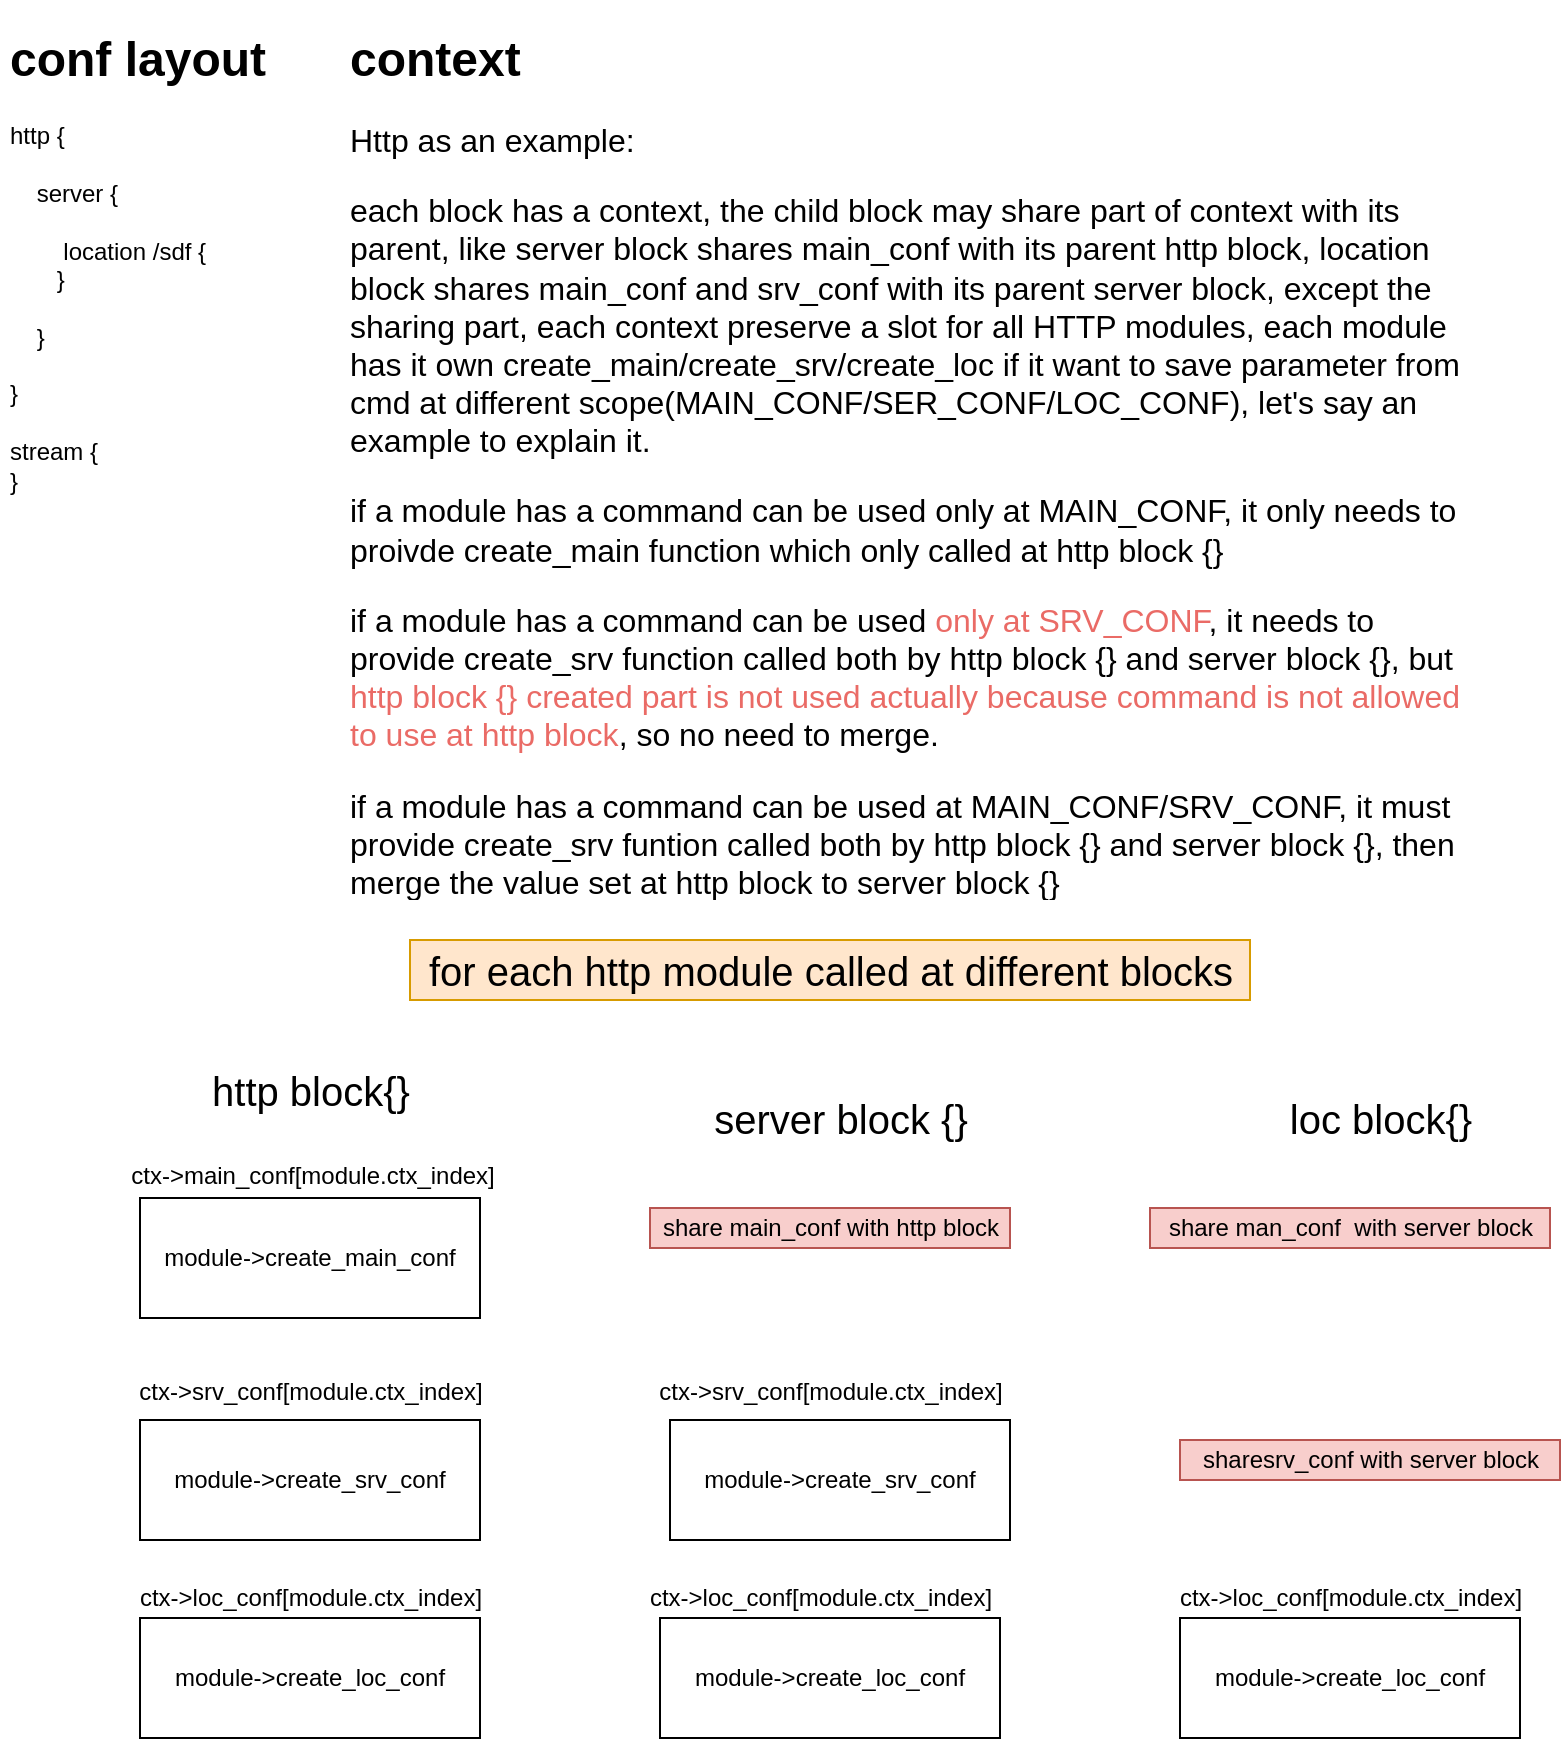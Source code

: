 <mxfile version="13.9.9" type="device"><diagram id="WM9RlkVGOS8ylgLvC0YX" name="Page-1"><mxGraphModel dx="1185" dy="693" grid="1" gridSize="10" guides="1" tooltips="1" connect="1" arrows="1" fold="1" page="1" pageScale="1" pageWidth="850" pageHeight="1100" math="0" shadow="0"><root><mxCell id="0"/><mxCell id="1" parent="0"/><mxCell id="CpvLNANaiy2q3lgjo12o-2" value="&lt;h1&gt;conf layout&lt;br&gt;&lt;/h1&gt;&lt;div&gt;http {&lt;/div&gt;&lt;div&gt;&lt;br&gt;&lt;/div&gt;&lt;div&gt;&amp;nbsp;&amp;nbsp;&amp;nbsp; server {&lt;/div&gt;&lt;div&gt;&lt;br&gt;&lt;/div&gt;&lt;div&gt;&amp;nbsp;&amp;nbsp;&amp;nbsp;&amp;nbsp;&amp;nbsp;&amp;nbsp;&amp;nbsp; location /sdf {&lt;/div&gt;&lt;div&gt;&amp;nbsp;&amp;nbsp;&amp;nbsp;&amp;nbsp;&amp;nbsp;&amp;nbsp; }&lt;/div&gt;&lt;div&gt;&lt;br&gt;&lt;/div&gt;&lt;div&gt;&amp;nbsp;&amp;nbsp;&amp;nbsp; }&lt;/div&gt;&lt;div&gt;&lt;br&gt;&lt;/div&gt;&lt;div&gt;}&lt;/div&gt;&lt;div&gt;&lt;br&gt;&lt;/div&gt;&lt;div&gt;stream {&lt;/div&gt;&lt;div&gt;}&lt;br&gt;&lt;/div&gt;" style="text;html=1;strokeColor=none;fillColor=none;spacing=5;spacingTop=-20;whiteSpace=wrap;overflow=hidden;rounded=0;" parent="1" vertex="1"><mxGeometry x="55" y="40" width="160" height="240" as="geometry"/></mxCell><mxCell id="CpvLNANaiy2q3lgjo12o-3" value="&lt;h1&gt;context&lt;/h1&gt;&lt;p&gt;&lt;font style=&quot;font-size: 16px&quot;&gt;Http as an example:&lt;/font&gt;&lt;/p&gt;&lt;p style=&quot;font-size: 16px&quot;&gt;&lt;font style=&quot;font-size: 16px&quot;&gt;each block has a context, the child block may share part of context with its parent, like server block shares main_conf with its parent http block, location block shares main_conf and srv_conf with its parent server block, except the sharing part, each context preserve a slot for all HTTP modules, each module has it own create_main/create_srv/create_loc if it want to save parameter from cmd at different scope(MAIN_CONF/SER_CONF/LOC_CONF), let's say an example to explain it.&lt;/font&gt;&lt;/p&gt;&lt;p style=&quot;font-size: 16px&quot;&gt;&lt;font style=&quot;font-size: 16px&quot;&gt;if a module has a command can be used only at MAIN_CONF, it only needs to proivde create_main function which only called at http block {}&lt;/font&gt;&lt;/p&gt;&lt;p style=&quot;font-size: 16px&quot;&gt;&lt;font style=&quot;font-size: 16px&quot;&gt;if a module has a command can be used &lt;font color=&quot;#EA6B66&quot;&gt;only at SRV_CONF&lt;/font&gt;, it needs to provide create_srv function called both by http block {} and server block {}, but &lt;font color=&quot;#EA6B66&quot;&gt;http block {} created part is not used actually because command is not allowed to use at http block&lt;/font&gt;, so no need to merge.&lt;/font&gt;&lt;/p&gt;&lt;p style=&quot;font-size: 16px&quot;&gt;&lt;font style=&quot;font-size: 16px&quot;&gt;if a module has a command can be used at MAIN_CONF/SRV_CONF, it must&amp;nbsp; provide create_srv funtion called both by http block {} and server block {}, then merge the value set at http block to server block {}&lt;/font&gt;&lt;/p&gt;" style="text;html=1;strokeColor=none;fillColor=none;spacing=5;spacingTop=-20;whiteSpace=wrap;overflow=hidden;rounded=0;" parent="1" vertex="1"><mxGeometry x="225" y="40" width="570" height="440" as="geometry"/></mxCell><mxCell id="CpvLNANaiy2q3lgjo12o-6" value="module-&amp;gt;create_main_conf" style="rounded=0;whiteSpace=wrap;html=1;" parent="1" vertex="1"><mxGeometry x="125" y="629" width="170" height="60" as="geometry"/></mxCell><mxCell id="CpvLNANaiy2q3lgjo12o-7" value="module-&amp;gt;create_srv_conf" style="rounded=0;whiteSpace=wrap;html=1;" parent="1" vertex="1"><mxGeometry x="125" y="740" width="170" height="60" as="geometry"/></mxCell><mxCell id="CpvLNANaiy2q3lgjo12o-8" value="module-&amp;gt;create_loc_conf" style="rounded=0;whiteSpace=wrap;html=1;" parent="1" vertex="1"><mxGeometry x="125" y="839" width="170" height="60" as="geometry"/></mxCell><mxCell id="CpvLNANaiy2q3lgjo12o-10" value="module-&amp;gt;create_srv_conf" style="rounded=0;whiteSpace=wrap;html=1;" parent="1" vertex="1"><mxGeometry x="390" y="740" width="170" height="60" as="geometry"/></mxCell><mxCell id="CpvLNANaiy2q3lgjo12o-11" value="module-&amp;gt;create_loc_conf" style="rounded=0;whiteSpace=wrap;html=1;" parent="1" vertex="1"><mxGeometry x="385" y="839" width="170" height="60" as="geometry"/></mxCell><mxCell id="CpvLNANaiy2q3lgjo12o-12" value="module-&amp;gt;create_loc_conf" style="rounded=0;whiteSpace=wrap;html=1;" parent="1" vertex="1"><mxGeometry x="645" y="839" width="170" height="60" as="geometry"/></mxCell><mxCell id="CpvLNANaiy2q3lgjo12o-13" value="for each http module called at different blocks" style="text;html=1;align=center;verticalAlign=middle;resizable=0;points=[];autosize=1;fontSize=20;fillColor=#ffe6cc;strokeColor=#d79b00;" parent="1" vertex="1"><mxGeometry x="260" y="500" width="420" height="30" as="geometry"/></mxCell><mxCell id="CpvLNANaiy2q3lgjo12o-14" value="http block{}" style="text;html=1;align=center;verticalAlign=middle;resizable=0;points=[];autosize=1;fontSize=20;" parent="1" vertex="1"><mxGeometry x="155" y="560" width="110" height="30" as="geometry"/></mxCell><mxCell id="CpvLNANaiy2q3lgjo12o-15" value="server block {}" style="text;html=1;align=center;verticalAlign=middle;resizable=0;points=[];autosize=1;fontSize=20;" parent="1" vertex="1"><mxGeometry x="405" y="574" width="140" height="30" as="geometry"/></mxCell><mxCell id="CpvLNANaiy2q3lgjo12o-16" value="loc block{}" style="text;html=1;align=center;verticalAlign=middle;resizable=0;points=[];autosize=1;fontSize=20;" parent="1" vertex="1"><mxGeometry x="690" y="574" width="110" height="30" as="geometry"/></mxCell><mxCell id="CpvLNANaiy2q3lgjo12o-17" value="ctx-&amp;gt;main_conf[module.ctx_index]" style="text;html=1;align=center;verticalAlign=middle;resizable=0;points=[];autosize=1;fontSize=12;" parent="1" vertex="1"><mxGeometry x="111" y="608" width="200" height="20" as="geometry"/></mxCell><mxCell id="CpvLNANaiy2q3lgjo12o-18" value="share main_conf with http block" style="text;html=1;align=center;verticalAlign=middle;resizable=0;points=[];autosize=1;fontSize=12;fillColor=#f8cecc;strokeColor=#b85450;" parent="1" vertex="1"><mxGeometry x="380" y="634" width="180" height="20" as="geometry"/></mxCell><mxCell id="CpvLNANaiy2q3lgjo12o-19" value="share man_conf&amp;nbsp; with server block" style="text;html=1;align=center;verticalAlign=middle;resizable=0;points=[];autosize=1;fontSize=12;fillColor=#f8cecc;strokeColor=#b85450;" parent="1" vertex="1"><mxGeometry x="630" y="634" width="200" height="20" as="geometry"/></mxCell><mxCell id="CpvLNANaiy2q3lgjo12o-20" value="ctx-&amp;gt;srv_conf[module.ctx_index]" style="text;html=1;align=center;verticalAlign=middle;resizable=0;points=[];autosize=1;fontSize=12;" parent="1" vertex="1"><mxGeometry x="375" y="716" width="190" height="20" as="geometry"/></mxCell><mxCell id="CpvLNANaiy2q3lgjo12o-21" value="ctx-&amp;gt;loc_conf[module.ctx_index]" style="text;html=1;align=center;verticalAlign=middle;resizable=0;points=[];autosize=1;fontSize=12;" parent="1" vertex="1"><mxGeometry x="370" y="819" width="190" height="20" as="geometry"/></mxCell><mxCell id="CpvLNANaiy2q3lgjo12o-22" value="ctx-&amp;gt;loc_conf[module.ctx_index]" style="text;html=1;align=center;verticalAlign=middle;resizable=0;points=[];autosize=1;fontSize=12;" parent="1" vertex="1"><mxGeometry x="115" y="819" width="190" height="20" as="geometry"/></mxCell><mxCell id="CpvLNANaiy2q3lgjo12o-23" value="ctx-&amp;gt;loc_conf[module.ctx_index]" style="text;html=1;align=center;verticalAlign=middle;resizable=0;points=[];autosize=1;fontSize=12;" parent="1" vertex="1"><mxGeometry x="635" y="819" width="190" height="20" as="geometry"/></mxCell><mxCell id="CpvLNANaiy2q3lgjo12o-24" value="ctx-&amp;gt;srv_conf[module.ctx_index]" style="text;html=1;align=center;verticalAlign=middle;resizable=0;points=[];autosize=1;fontSize=12;" parent="1" vertex="1"><mxGeometry x="115" y="716" width="190" height="20" as="geometry"/></mxCell><mxCell id="ffz1sfcSl5GSXP9uWE9s-1" value="sharesrv_conf with server block" style="text;html=1;align=center;verticalAlign=middle;resizable=0;points=[];autosize=1;fontSize=12;fillColor=#f8cecc;strokeColor=#b85450;" vertex="1" parent="1"><mxGeometry x="645" y="750" width="190" height="20" as="geometry"/></mxCell></root></mxGraphModel></diagram></mxfile>